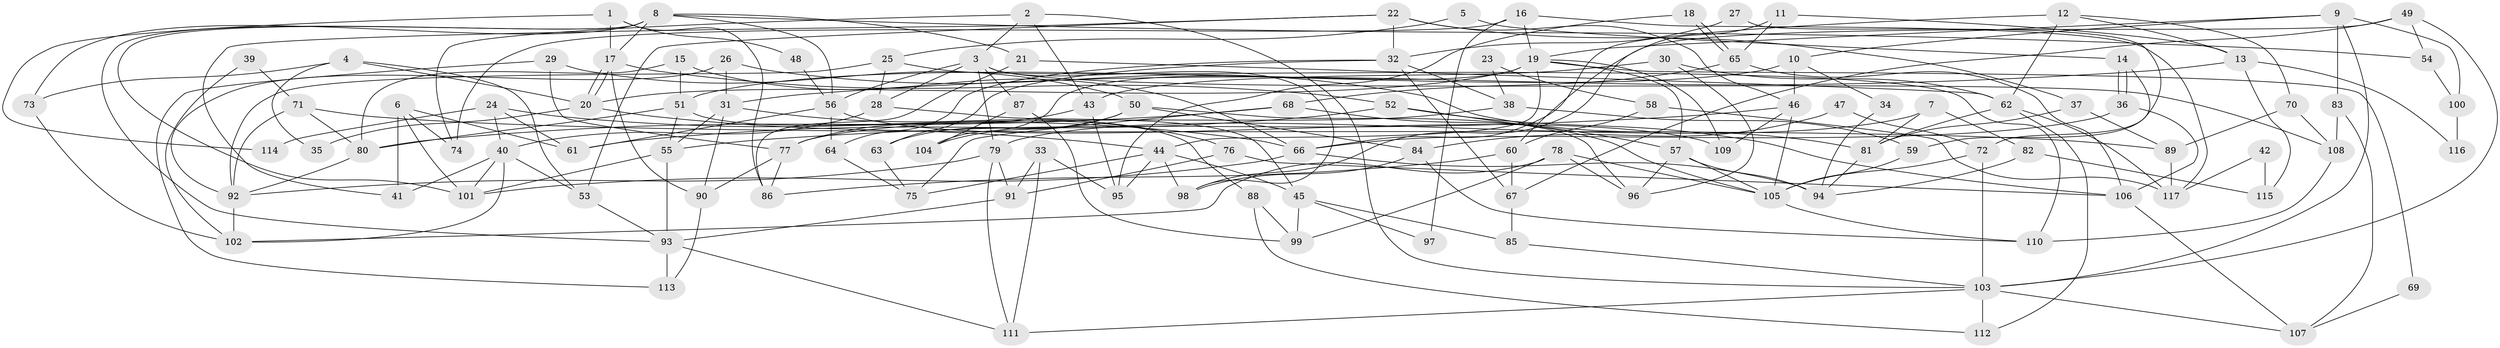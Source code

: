 // Generated by graph-tools (version 1.1) at 2025/50/03/09/25 03:50:13]
// undirected, 117 vertices, 234 edges
graph export_dot {
graph [start="1"]
  node [color=gray90,style=filled];
  1;
  2;
  3;
  4;
  5;
  6;
  7;
  8;
  9;
  10;
  11;
  12;
  13;
  14;
  15;
  16;
  17;
  18;
  19;
  20;
  21;
  22;
  23;
  24;
  25;
  26;
  27;
  28;
  29;
  30;
  31;
  32;
  33;
  34;
  35;
  36;
  37;
  38;
  39;
  40;
  41;
  42;
  43;
  44;
  45;
  46;
  47;
  48;
  49;
  50;
  51;
  52;
  53;
  54;
  55;
  56;
  57;
  58;
  59;
  60;
  61;
  62;
  63;
  64;
  65;
  66;
  67;
  68;
  69;
  70;
  71;
  72;
  73;
  74;
  75;
  76;
  77;
  78;
  79;
  80;
  81;
  82;
  83;
  84;
  85;
  86;
  87;
  88;
  89;
  90;
  91;
  92;
  93;
  94;
  95;
  96;
  97;
  98;
  99;
  100;
  101;
  102;
  103;
  104;
  105;
  106;
  107;
  108;
  109;
  110;
  111;
  112;
  113;
  114;
  115;
  116;
  117;
  1 -- 17;
  1 -- 86;
  1 -- 48;
  1 -- 114;
  2 -- 43;
  2 -- 103;
  2 -- 3;
  2 -- 74;
  3 -- 56;
  3 -- 28;
  3 -- 79;
  3 -- 87;
  3 -- 98;
  3 -- 108;
  4 -- 53;
  4 -- 20;
  4 -- 35;
  4 -- 73;
  5 -- 14;
  5 -- 25;
  6 -- 41;
  6 -- 61;
  6 -- 74;
  6 -- 101;
  7 -- 81;
  7 -- 79;
  7 -- 82;
  8 -- 17;
  8 -- 56;
  8 -- 21;
  8 -- 54;
  8 -- 73;
  8 -- 93;
  8 -- 101;
  9 -- 19;
  9 -- 10;
  9 -- 83;
  9 -- 100;
  9 -- 103;
  10 -- 46;
  10 -- 51;
  10 -- 34;
  11 -- 13;
  11 -- 65;
  11 -- 60;
  12 -- 62;
  12 -- 66;
  12 -- 13;
  12 -- 70;
  13 -- 31;
  13 -- 115;
  13 -- 116;
  14 -- 36;
  14 -- 36;
  14 -- 72;
  15 -- 80;
  15 -- 66;
  15 -- 51;
  16 -- 19;
  16 -- 74;
  16 -- 97;
  16 -- 117;
  17 -- 90;
  17 -- 20;
  17 -- 20;
  17 -- 52;
  18 -- 95;
  18 -- 65;
  18 -- 65;
  19 -- 44;
  19 -- 104;
  19 -- 20;
  19 -- 57;
  19 -- 69;
  19 -- 109;
  20 -- 35;
  20 -- 44;
  21 -- 62;
  21 -- 86;
  22 -- 46;
  22 -- 32;
  22 -- 37;
  22 -- 41;
  22 -- 53;
  23 -- 38;
  23 -- 58;
  24 -- 40;
  24 -- 66;
  24 -- 61;
  24 -- 114;
  25 -- 28;
  25 -- 92;
  25 -- 110;
  26 -- 92;
  26 -- 81;
  26 -- 31;
  27 -- 32;
  27 -- 59;
  28 -- 40;
  28 -- 45;
  29 -- 77;
  29 -- 50;
  29 -- 113;
  30 -- 96;
  30 -- 62;
  30 -- 43;
  31 -- 55;
  31 -- 76;
  31 -- 90;
  32 -- 63;
  32 -- 67;
  32 -- 38;
  32 -- 64;
  33 -- 111;
  33 -- 91;
  33 -- 95;
  34 -- 94;
  36 -- 106;
  36 -- 66;
  37 -- 89;
  37 -- 81;
  38 -- 77;
  38 -- 59;
  39 -- 102;
  39 -- 71;
  40 -- 53;
  40 -- 101;
  40 -- 41;
  40 -- 102;
  42 -- 115;
  42 -- 117;
  43 -- 95;
  43 -- 77;
  44 -- 98;
  44 -- 45;
  44 -- 75;
  44 -- 95;
  45 -- 85;
  45 -- 97;
  45 -- 99;
  46 -- 105;
  46 -- 55;
  46 -- 109;
  47 -- 84;
  47 -- 72;
  48 -- 56;
  49 -- 67;
  49 -- 103;
  49 -- 54;
  49 -- 98;
  50 -- 96;
  50 -- 84;
  50 -- 63;
  50 -- 104;
  51 -- 88;
  51 -- 55;
  51 -- 80;
  52 -- 106;
  52 -- 57;
  52 -- 61;
  53 -- 93;
  54 -- 100;
  55 -- 101;
  55 -- 93;
  56 -- 109;
  56 -- 61;
  56 -- 64;
  57 -- 94;
  57 -- 96;
  57 -- 105;
  58 -- 60;
  58 -- 117;
  59 -- 105;
  60 -- 86;
  60 -- 67;
  62 -- 117;
  62 -- 81;
  62 -- 112;
  63 -- 75;
  64 -- 75;
  65 -- 68;
  65 -- 106;
  66 -- 101;
  66 -- 94;
  67 -- 85;
  68 -- 75;
  68 -- 80;
  68 -- 105;
  69 -- 107;
  70 -- 108;
  70 -- 89;
  71 -- 80;
  71 -- 92;
  71 -- 89;
  72 -- 105;
  72 -- 103;
  73 -- 102;
  76 -- 91;
  76 -- 106;
  77 -- 90;
  77 -- 86;
  78 -- 105;
  78 -- 102;
  78 -- 96;
  78 -- 99;
  79 -- 111;
  79 -- 91;
  79 -- 92;
  80 -- 92;
  81 -- 94;
  82 -- 94;
  82 -- 115;
  83 -- 108;
  83 -- 107;
  84 -- 110;
  84 -- 98;
  85 -- 103;
  87 -- 99;
  87 -- 104;
  88 -- 99;
  88 -- 112;
  89 -- 117;
  90 -- 113;
  91 -- 93;
  92 -- 102;
  93 -- 111;
  93 -- 113;
  100 -- 116;
  103 -- 107;
  103 -- 111;
  103 -- 112;
  105 -- 110;
  106 -- 107;
  108 -- 110;
}
